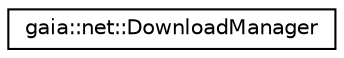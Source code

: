 digraph G
{
  edge [fontname="Helvetica",fontsize="10",labelfontname="Helvetica",labelfontsize="10"];
  node [fontname="Helvetica",fontsize="10",shape=record];
  rankdir=LR;
  Node1 [label="gaia::net::DownloadManager",height=0.2,width=0.4,color="black", fillcolor="white", style="filled",URL="$da/d02/classgaia_1_1net_1_1_download_manager.html",tooltip="The download manager is a system service that handles long-running HTTP downloads."];
}
